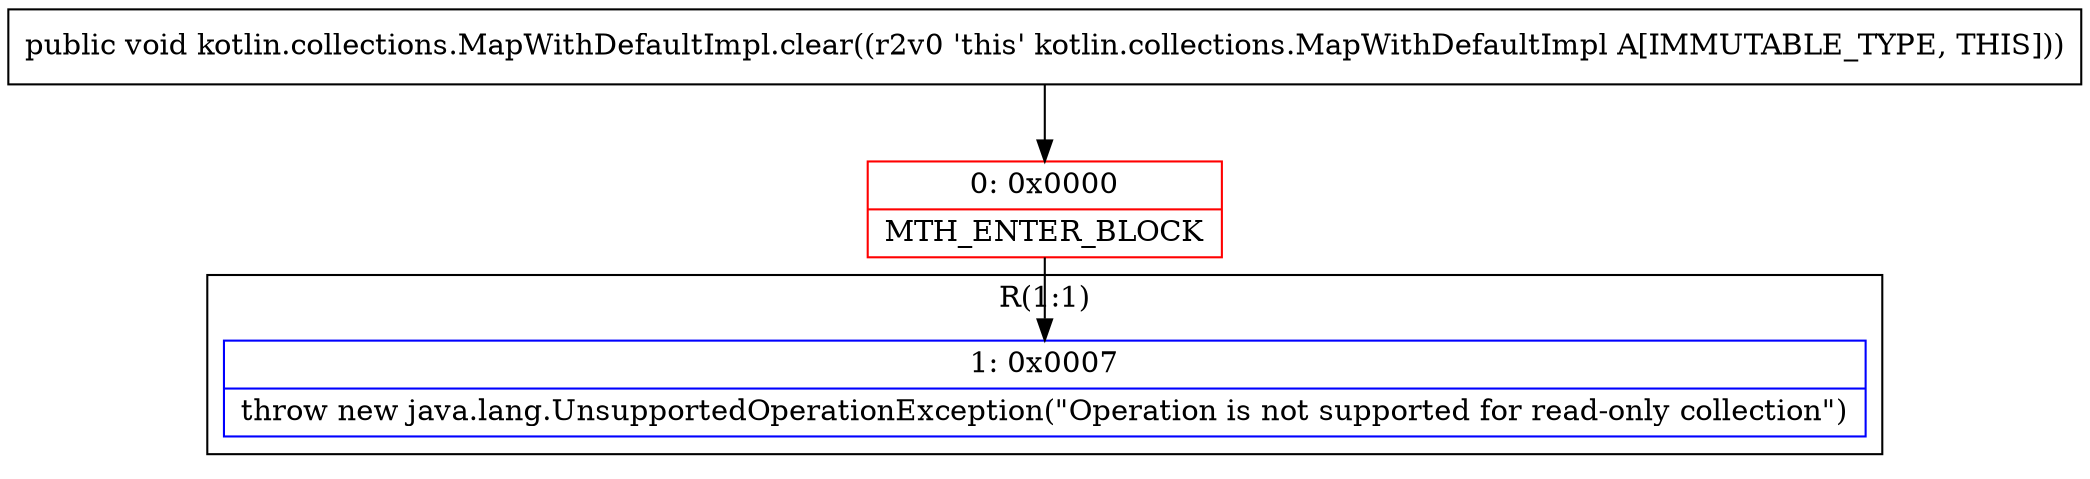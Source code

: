 digraph "CFG forkotlin.collections.MapWithDefaultImpl.clear()V" {
subgraph cluster_Region_226062635 {
label = "R(1:1)";
node [shape=record,color=blue];
Node_1 [shape=record,label="{1\:\ 0x0007|throw new java.lang.UnsupportedOperationException(\"Operation is not supported for read\-only collection\")\l}"];
}
Node_0 [shape=record,color=red,label="{0\:\ 0x0000|MTH_ENTER_BLOCK\l}"];
MethodNode[shape=record,label="{public void kotlin.collections.MapWithDefaultImpl.clear((r2v0 'this' kotlin.collections.MapWithDefaultImpl A[IMMUTABLE_TYPE, THIS])) }"];
MethodNode -> Node_0;
Node_0 -> Node_1;
}

